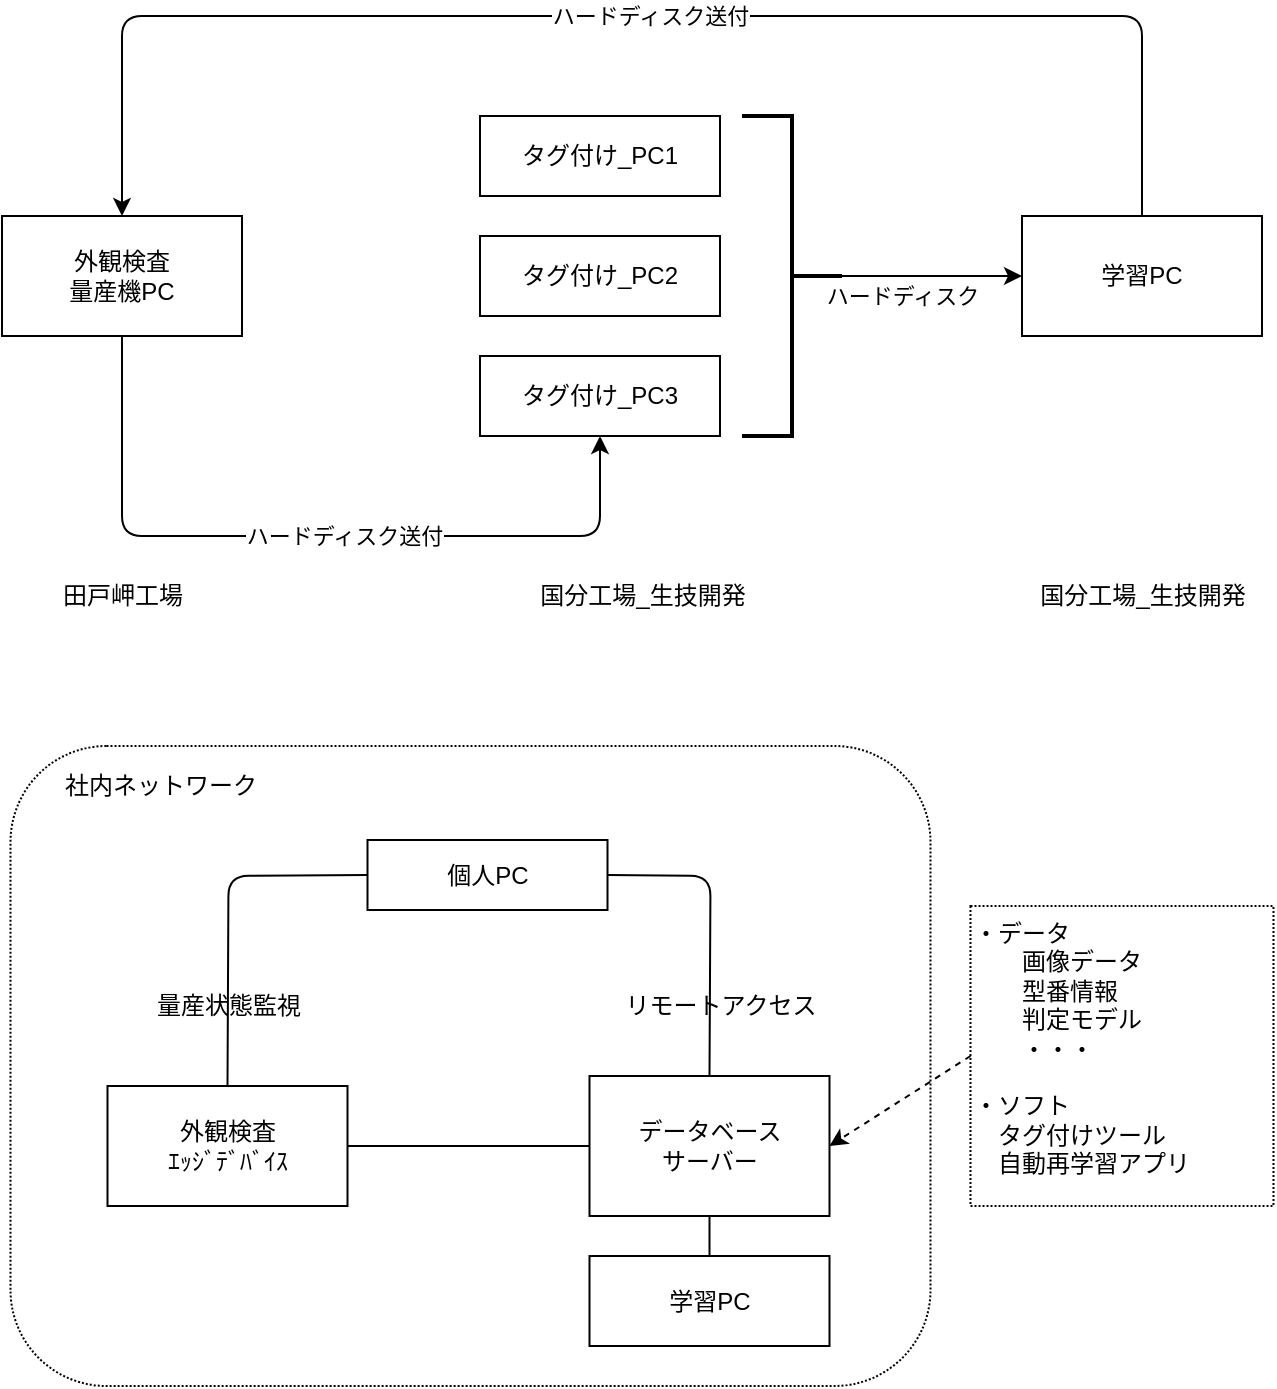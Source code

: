 <mxfile version="14.4.8" type="github">
  <diagram id="zSGuNCVuyLexyMfJzmde" name="ページ1">
    <mxGraphModel dx="1038" dy="548" grid="1" gridSize="10" guides="1" tooltips="1" connect="1" arrows="1" fold="1" page="1" pageScale="1" pageWidth="827" pageHeight="1169" math="0" shadow="0">
      <root>
        <mxCell id="0" />
        <mxCell id="1" parent="0" />
        <mxCell id="Tm7CqngPH54pWnZSqlNK-62" value="" style="rounded=1;whiteSpace=wrap;html=1;dashed=1;dashPattern=1 1;align=left;" vertex="1" parent="1">
          <mxGeometry x="124.25" y="425" width="460" height="320" as="geometry" />
        </mxCell>
        <mxCell id="Tm7CqngPH54pWnZSqlNK-1" value="外観検査&lt;br&gt;量産機PC" style="rounded=0;whiteSpace=wrap;html=1;" vertex="1" parent="1">
          <mxGeometry x="120" y="160" width="120" height="60" as="geometry" />
        </mxCell>
        <mxCell id="Tm7CqngPH54pWnZSqlNK-3" value="タグ付け_PC1" style="rounded=0;whiteSpace=wrap;html=1;" vertex="1" parent="1">
          <mxGeometry x="359" y="110" width="120" height="40" as="geometry" />
        </mxCell>
        <mxCell id="Tm7CqngPH54pWnZSqlNK-6" value="タグ付け_PC2" style="rounded=0;whiteSpace=wrap;html=1;" vertex="1" parent="1">
          <mxGeometry x="359" y="170" width="120" height="40" as="geometry" />
        </mxCell>
        <mxCell id="Tm7CqngPH54pWnZSqlNK-7" value="タグ付け_PC3" style="rounded=0;whiteSpace=wrap;html=1;" vertex="1" parent="1">
          <mxGeometry x="359" y="230" width="120" height="40" as="geometry" />
        </mxCell>
        <mxCell id="Tm7CqngPH54pWnZSqlNK-8" value="学習PC" style="rounded=0;whiteSpace=wrap;html=1;" vertex="1" parent="1">
          <mxGeometry x="630" y="160" width="120" height="60" as="geometry" />
        </mxCell>
        <mxCell id="Tm7CqngPH54pWnZSqlNK-9" value="田戸岬工場" style="text;html=1;align=center;verticalAlign=middle;resizable=0;points=[];autosize=1;" vertex="1" parent="1">
          <mxGeometry x="140" y="340" width="80" height="20" as="geometry" />
        </mxCell>
        <mxCell id="Tm7CqngPH54pWnZSqlNK-10" value="国分工場_生技開発" style="text;html=1;align=center;verticalAlign=middle;resizable=0;points=[];autosize=1;" vertex="1" parent="1">
          <mxGeometry x="380" y="340" width="120" height="20" as="geometry" />
        </mxCell>
        <mxCell id="Tm7CqngPH54pWnZSqlNK-12" value="" style="endArrow=classic;html=1;exitX=0.5;exitY=1;exitDx=0;exitDy=0;entryX=0.5;entryY=1;entryDx=0;entryDy=0;" edge="1" parent="1" source="Tm7CqngPH54pWnZSqlNK-1" target="Tm7CqngPH54pWnZSqlNK-7">
          <mxGeometry relative="1" as="geometry">
            <mxPoint x="370" y="250" as="sourcePoint" />
            <mxPoint x="470" y="250" as="targetPoint" />
            <Array as="points">
              <mxPoint x="180" y="320" />
              <mxPoint x="419" y="320" />
            </Array>
          </mxGeometry>
        </mxCell>
        <mxCell id="Tm7CqngPH54pWnZSqlNK-13" value="ハードディスク送付" style="edgeLabel;resizable=0;html=1;align=center;verticalAlign=middle;" connectable="0" vertex="1" parent="Tm7CqngPH54pWnZSqlNK-12">
          <mxGeometry relative="1" as="geometry">
            <mxPoint x="15.83" as="offset" />
          </mxGeometry>
        </mxCell>
        <mxCell id="Tm7CqngPH54pWnZSqlNK-15" value="" style="strokeWidth=2;html=1;shape=mxgraph.flowchart.annotation_2;align=left;labelPosition=right;pointerEvents=1;direction=west;" vertex="1" parent="1">
          <mxGeometry x="490" y="110" width="50" height="160" as="geometry" />
        </mxCell>
        <mxCell id="Tm7CqngPH54pWnZSqlNK-16" value="" style="endArrow=classic;html=1;exitX=0;exitY=0.5;exitDx=0;exitDy=0;exitPerimeter=0;entryX=0;entryY=0.5;entryDx=0;entryDy=0;" edge="1" parent="1" source="Tm7CqngPH54pWnZSqlNK-15" target="Tm7CqngPH54pWnZSqlNK-8">
          <mxGeometry width="50" height="50" relative="1" as="geometry">
            <mxPoint x="390" y="120" as="sourcePoint" />
            <mxPoint x="440" y="70" as="targetPoint" />
          </mxGeometry>
        </mxCell>
        <mxCell id="Tm7CqngPH54pWnZSqlNK-17" value="" style="endArrow=classic;html=1;exitX=0.5;exitY=0;exitDx=0;exitDy=0;entryX=0.5;entryY=0;entryDx=0;entryDy=0;" edge="1" parent="1" source="Tm7CqngPH54pWnZSqlNK-8" target="Tm7CqngPH54pWnZSqlNK-1">
          <mxGeometry width="50" height="50" relative="1" as="geometry">
            <mxPoint x="390" y="120" as="sourcePoint" />
            <mxPoint x="440" y="70" as="targetPoint" />
            <Array as="points">
              <mxPoint x="690" y="60" />
              <mxPoint x="180" y="60" />
            </Array>
          </mxGeometry>
        </mxCell>
        <mxCell id="Tm7CqngPH54pWnZSqlNK-18" value="ハードディスク送付" style="edgeLabel;html=1;align=center;verticalAlign=middle;resizable=0;points=[];" vertex="1" connectable="0" parent="Tm7CqngPH54pWnZSqlNK-17">
          <mxGeometry x="-0.026" relative="1" as="geometry">
            <mxPoint as="offset" />
          </mxGeometry>
        </mxCell>
        <mxCell id="Tm7CqngPH54pWnZSqlNK-20" value="国分工場_生技開発" style="text;html=1;align=center;verticalAlign=middle;resizable=0;points=[];autosize=1;" vertex="1" parent="1">
          <mxGeometry x="630" y="340" width="120" height="20" as="geometry" />
        </mxCell>
        <mxCell id="Tm7CqngPH54pWnZSqlNK-21" value="外観検査&lt;br&gt;ｴｯｼﾞﾃﾞﾊﾞｲｽ" style="rounded=0;whiteSpace=wrap;html=1;" vertex="1" parent="1">
          <mxGeometry x="172.75" y="595" width="120" height="60" as="geometry" />
        </mxCell>
        <mxCell id="Tm7CqngPH54pWnZSqlNK-22" value="データベース&lt;br&gt;サーバー" style="rounded=0;whiteSpace=wrap;html=1;" vertex="1" parent="1">
          <mxGeometry x="413.75" y="590" width="120" height="70" as="geometry" />
        </mxCell>
        <mxCell id="Tm7CqngPH54pWnZSqlNK-23" value="学習PC" style="rounded=0;whiteSpace=wrap;html=1;" vertex="1" parent="1">
          <mxGeometry x="413.75" y="680" width="120" height="45" as="geometry" />
        </mxCell>
        <mxCell id="Tm7CqngPH54pWnZSqlNK-24" value="個人PC" style="rounded=0;whiteSpace=wrap;html=1;" vertex="1" parent="1">
          <mxGeometry x="302.75" y="472" width="120" height="35" as="geometry" />
        </mxCell>
        <mxCell id="Tm7CqngPH54pWnZSqlNK-25" value="ハードディスク" style="edgeLabel;html=1;align=center;verticalAlign=middle;resizable=0;points=[];" vertex="1" connectable="0" parent="1">
          <mxGeometry x="569.996" y="200.0" as="geometry" />
        </mxCell>
        <mxCell id="Tm7CqngPH54pWnZSqlNK-37" value="" style="endArrow=none;html=1;exitX=1;exitY=0.5;exitDx=0;exitDy=0;entryX=0;entryY=0.5;entryDx=0;entryDy=0;" edge="1" parent="1" source="Tm7CqngPH54pWnZSqlNK-21" target="Tm7CqngPH54pWnZSqlNK-22">
          <mxGeometry width="50" height="50" relative="1" as="geometry">
            <mxPoint x="292.75" y="625" as="sourcePoint" />
            <mxPoint x="342.75" y="575" as="targetPoint" />
          </mxGeometry>
        </mxCell>
        <mxCell id="Tm7CqngPH54pWnZSqlNK-47" value="" style="endArrow=none;html=1;entryX=0.5;entryY=1;entryDx=0;entryDy=0;" edge="1" parent="1" source="Tm7CqngPH54pWnZSqlNK-23" target="Tm7CqngPH54pWnZSqlNK-22">
          <mxGeometry width="50" height="50" relative="1" as="geometry">
            <mxPoint x="303.75" y="825" as="sourcePoint" />
            <mxPoint x="353.75" y="775" as="targetPoint" />
          </mxGeometry>
        </mxCell>
        <mxCell id="Tm7CqngPH54pWnZSqlNK-55" value="・データ&lt;br&gt;　　画像データ&lt;br&gt;　　型番情報&lt;br&gt;　　判定モデル&lt;br&gt;　　・・・&lt;br&gt;&lt;br&gt;・ソフト&lt;br&gt;　タグ付けツール&lt;br&gt;　自動再学習アプリ" style="rounded=0;whiteSpace=wrap;html=1;align=left;verticalAlign=top;dashed=1;dashPattern=1 1;" vertex="1" parent="1">
          <mxGeometry x="604.25" y="505" width="151.5" height="150" as="geometry" />
        </mxCell>
        <mxCell id="Tm7CqngPH54pWnZSqlNK-57" value="" style="endArrow=none;html=1;exitX=0;exitY=0.5;exitDx=0;exitDy=0;entryX=0.5;entryY=0;entryDx=0;entryDy=0;" edge="1" parent="1" source="Tm7CqngPH54pWnZSqlNK-24" target="Tm7CqngPH54pWnZSqlNK-21">
          <mxGeometry width="50" height="50" relative="1" as="geometry">
            <mxPoint x="554.25" y="580" as="sourcePoint" />
            <mxPoint x="604.25" y="530" as="targetPoint" />
            <Array as="points">
              <mxPoint x="233.25" y="490" />
            </Array>
          </mxGeometry>
        </mxCell>
        <mxCell id="Tm7CqngPH54pWnZSqlNK-58" value="" style="endArrow=none;html=1;exitX=1;exitY=0.5;exitDx=0;exitDy=0;entryX=0.5;entryY=0;entryDx=0;entryDy=0;" edge="1" parent="1" source="Tm7CqngPH54pWnZSqlNK-24" target="Tm7CqngPH54pWnZSqlNK-22">
          <mxGeometry width="50" height="50" relative="1" as="geometry">
            <mxPoint x="312.75" y="500" as="sourcePoint" />
            <mxPoint x="242.75" y="605" as="targetPoint" />
            <Array as="points">
              <mxPoint x="474.25" y="490" />
            </Array>
          </mxGeometry>
        </mxCell>
        <mxCell id="Tm7CqngPH54pWnZSqlNK-60" value="" style="endArrow=classic;html=1;entryX=1;entryY=0.5;entryDx=0;entryDy=0;exitX=0;exitY=0.5;exitDx=0;exitDy=0;dashed=1;" edge="1" parent="1" source="Tm7CqngPH54pWnZSqlNK-55" target="Tm7CqngPH54pWnZSqlNK-22">
          <mxGeometry width="50" height="50" relative="1" as="geometry">
            <mxPoint x="554.25" y="570" as="sourcePoint" />
            <mxPoint x="604.25" y="520" as="targetPoint" />
          </mxGeometry>
        </mxCell>
        <mxCell id="Tm7CqngPH54pWnZSqlNK-63" value="社内ネットワーク" style="text;html=1;align=center;verticalAlign=middle;resizable=0;points=[];autosize=1;" vertex="1" parent="1">
          <mxGeometry x="144.25" y="435" width="110" height="20" as="geometry" />
        </mxCell>
        <mxCell id="Tm7CqngPH54pWnZSqlNK-64" value="量産状態監視" style="text;html=1;align=center;verticalAlign=middle;resizable=0;points=[];autosize=1;" vertex="1" parent="1">
          <mxGeometry x="187.75" y="545" width="90" height="20" as="geometry" />
        </mxCell>
        <mxCell id="Tm7CqngPH54pWnZSqlNK-65" value="リモートアクセス" style="text;html=1;align=center;verticalAlign=middle;resizable=0;points=[];autosize=1;" vertex="1" parent="1">
          <mxGeometry x="424.25" y="545" width="110" height="20" as="geometry" />
        </mxCell>
        <mxCell id="Tm7CqngPH54pWnZSqlNK-66" style="edgeStyle=orthogonalEdgeStyle;rounded=0;orthogonalLoop=1;jettySize=auto;html=1;exitX=0.5;exitY=1;exitDx=0;exitDy=0;dashed=1;" edge="1" parent="1" source="Tm7CqngPH54pWnZSqlNK-23" target="Tm7CqngPH54pWnZSqlNK-23">
          <mxGeometry relative="1" as="geometry" />
        </mxCell>
      </root>
    </mxGraphModel>
  </diagram>
</mxfile>
